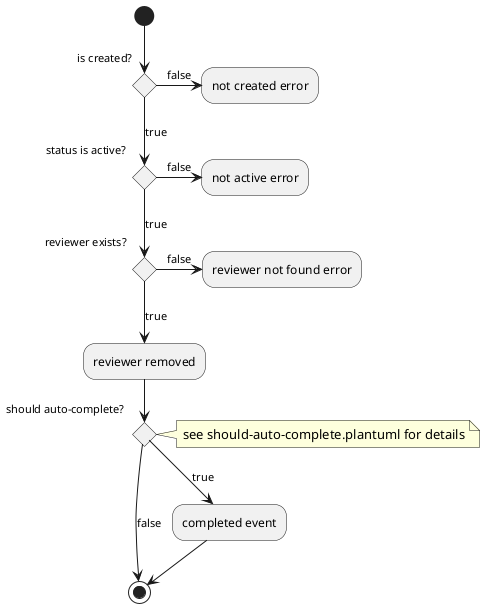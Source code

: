 @startuml make reviewer optional

(*) --> if "is created?" then
  ->[false] "not created error"
else
  -->[true] if "status is active?" then
    ->[false] "not active error"
  else
    [true] if "reviewer exists?" then
      ->[false] "reviewer not found error"
    else
      --> [true] "reviewer removed"
      --> if "should auto-complete?" then
      note right: see should-auto-complete.plantuml for details
        --> [true] "completed event"
        --> (*)
      else
        -> [false] (*)
      endif
    endif
  endif
endif

@enduml
